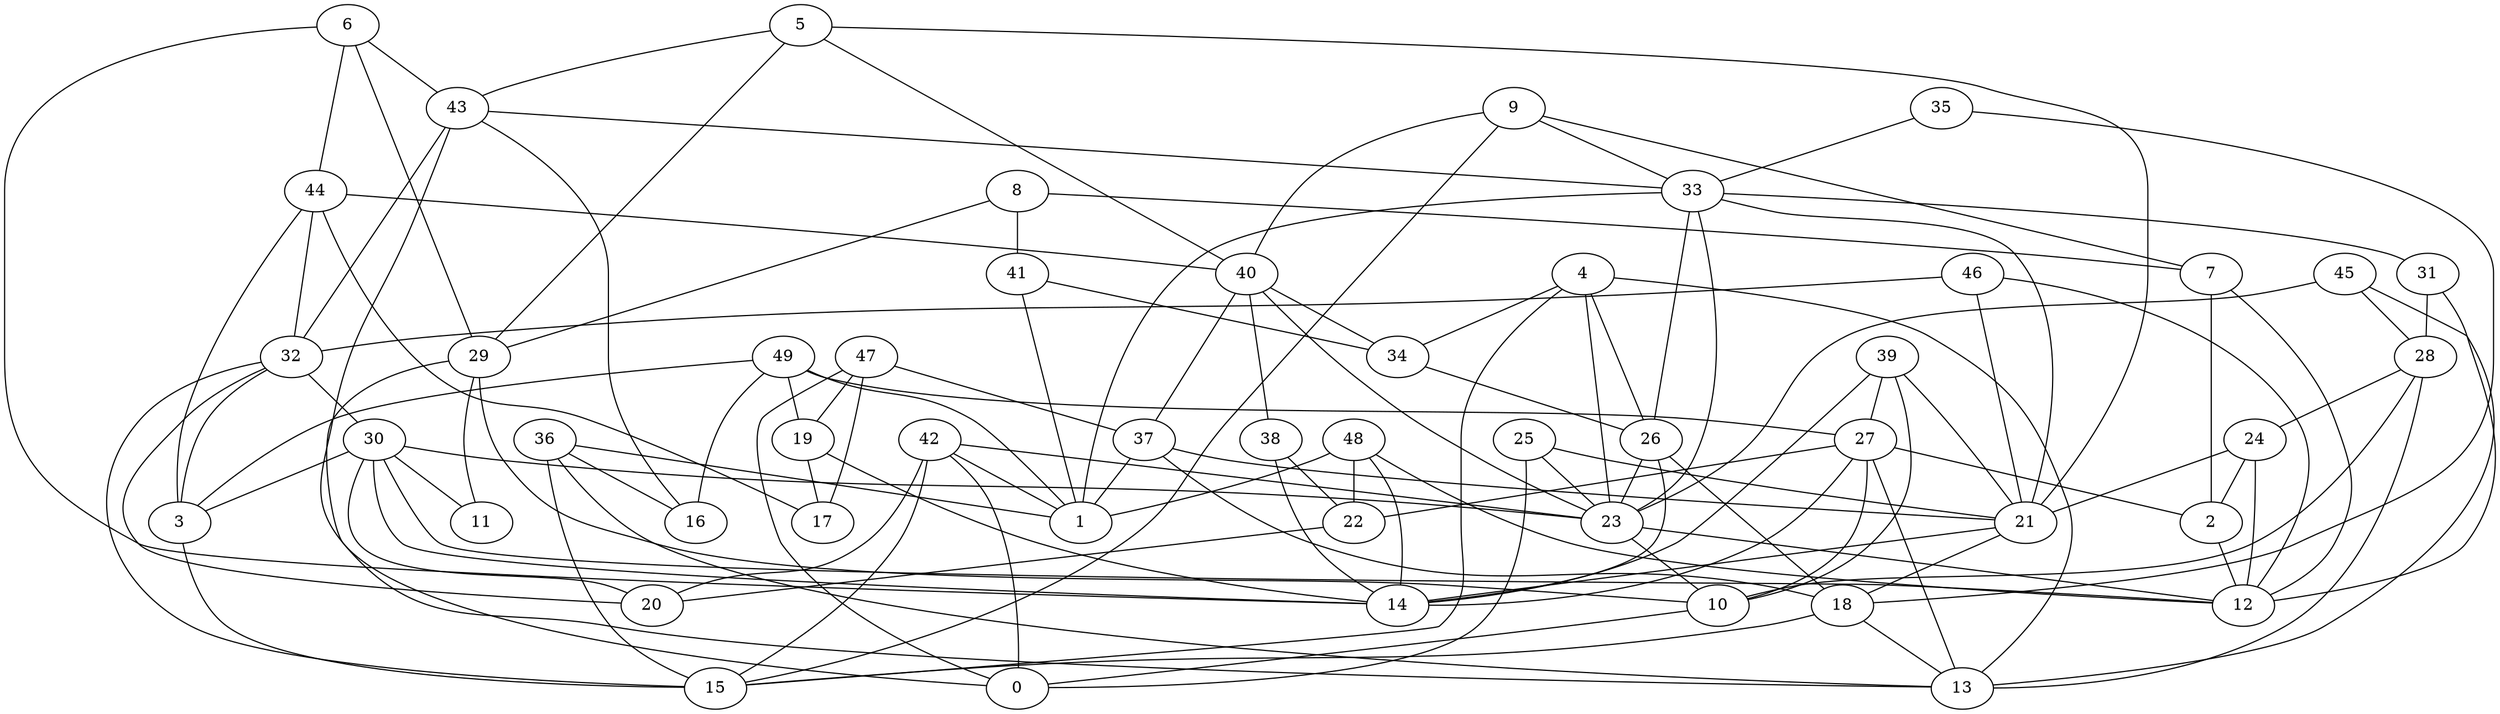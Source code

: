 digraph GG_graph {

subgraph G_graph {
edge [color = black]
"31" -> "12" [dir = none]
"48" -> "22" [dir = none]
"48" -> "12" [dir = none]
"48" -> "1" [dir = none]
"4" -> "15" [dir = none]
"4" -> "23" [dir = none]
"4" -> "13" [dir = none]
"4" -> "34" [dir = none]
"45" -> "28" [dir = none]
"45" -> "23" [dir = none]
"45" -> "13" [dir = none]
"6" -> "43" [dir = none]
"6" -> "29" [dir = none]
"6" -> "14" [dir = none]
"30" -> "23" [dir = none]
"30" -> "14" [dir = none]
"30" -> "20" [dir = none]
"30" -> "12" [dir = none]
"30" -> "11" [dir = none]
"49" -> "19" [dir = none]
"49" -> "1" [dir = none]
"42" -> "20" [dir = none]
"42" -> "1" [dir = none]
"42" -> "15" [dir = none]
"42" -> "0" [dir = none]
"42" -> "23" [dir = none]
"24" -> "21" [dir = none]
"24" -> "2" [dir = none]
"25" -> "23" [dir = none]
"25" -> "21" [dir = none]
"44" -> "40" [dir = none]
"44" -> "32" [dir = none]
"44" -> "3" [dir = none]
"44" -> "17" [dir = none]
"8" -> "41" [dir = none]
"8" -> "7" [dir = none]
"8" -> "29" [dir = none]
"38" -> "14" [dir = none]
"38" -> "22" [dir = none]
"33" -> "1" [dir = none]
"33" -> "23" [dir = none]
"33" -> "21" [dir = none]
"33" -> "31" [dir = none]
"39" -> "21" [dir = none]
"39" -> "14" [dir = none]
"39" -> "10" [dir = none]
"29" -> "11" [dir = none]
"29" -> "10" [dir = none]
"9" -> "40" [dir = none]
"9" -> "33" [dir = none]
"9" -> "7" [dir = none]
"40" -> "38" [dir = none]
"40" -> "34" [dir = none]
"40" -> "37" [dir = none]
"40" -> "23" [dir = none]
"22" -> "20" [dir = none]
"10" -> "0" [dir = none]
"7" -> "2" [dir = none]
"7" -> "12" [dir = none]
"41" -> "34" [dir = none]
"28" -> "24" [dir = none]
"28" -> "13" [dir = none]
"46" -> "21" [dir = none]
"46" -> "32" [dir = none]
"43" -> "16" [dir = none]
"43" -> "13" [dir = none]
"36" -> "15" [dir = none]
"36" -> "1" [dir = none]
"36" -> "13" [dir = none]
"36" -> "16" [dir = none]
"37" -> "21" [dir = none]
"37" -> "1" [dir = none]
"37" -> "18" [dir = none]
"27" -> "13" [dir = none]
"27" -> "10" [dir = none]
"27" -> "14" [dir = none]
"35" -> "33" [dir = none]
"35" -> "18" [dir = none]
"47" -> "17" [dir = none]
"47" -> "19" [dir = none]
"47" -> "37" [dir = none]
"47" -> "0" [dir = none]
"19" -> "14" [dir = none]
"34" -> "26" [dir = none]
"26" -> "18" [dir = none]
"26" -> "14" [dir = none]
"32" -> "3" [dir = none]
"32" -> "30" [dir = none]
"32" -> "20" [dir = none]
"32" -> "15" [dir = none]
"23" -> "10" [dir = none]
"23" -> "12" [dir = none]
"21" -> "14" [dir = none]
"21" -> "18" [dir = none]
"5" -> "43" [dir = none]
"5" -> "21" [dir = none]
"5" -> "29" [dir = none]
"5" -> "40" [dir = none]
"3" -> "15" [dir = none]
"41" -> "1" [dir = none]
"29" -> "0" [dir = none]
"28" -> "10" [dir = none]
"49" -> "27" [dir = none]
"26" -> "23" [dir = none]
"19" -> "17" [dir = none]
"43" -> "33" [dir = none]
"2" -> "12" [dir = none]
"25" -> "0" [dir = none]
"27" -> "22" [dir = none]
"33" -> "26" [dir = none]
"48" -> "14" [dir = none]
"27" -> "2" [dir = none]
"6" -> "44" [dir = none]
"24" -> "12" [dir = none]
"18" -> "15" [dir = none]
"46" -> "12" [dir = none]
"9" -> "15" [dir = none]
"30" -> "3" [dir = none]
"31" -> "28" [dir = none]
"39" -> "27" [dir = none]
"49" -> "3" [dir = none]
"43" -> "32" [dir = none]
"49" -> "16" [dir = none]
"4" -> "26" [dir = none]
"18" -> "13" [dir = none]
}

}
